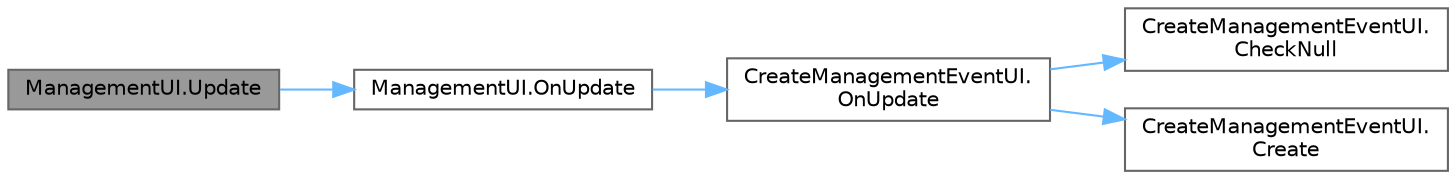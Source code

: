 digraph "ManagementUI.Update"
{
 // LATEX_PDF_SIZE
  bgcolor="transparent";
  edge [fontname=Helvetica,fontsize=10,labelfontname=Helvetica,labelfontsize=10];
  node [fontname=Helvetica,fontsize=10,shape=box,height=0.2,width=0.4];
  rankdir="LR";
  Node1 [id="Node000001",label="ManagementUI.Update",height=0.2,width=0.4,color="gray40", fillcolor="grey60", style="filled", fontcolor="black",tooltip=" "];
  Node1 -> Node2 [id="edge1_Node000001_Node000002",color="steelblue1",style="solid",tooltip=" "];
  Node2 [id="Node000002",label="ManagementUI.OnUpdate",height=0.2,width=0.4,color="grey40", fillcolor="white", style="filled",URL="$class_management_u_i.html#ad11c4814bc3fb928f0c8013a01a12ce5",tooltip=" "];
  Node2 -> Node3 [id="edge2_Node000002_Node000003",color="steelblue1",style="solid",tooltip=" "];
  Node3 [id="Node000003",label="CreateManagementEventUI.\lOnUpdate",height=0.2,width=0.4,color="grey40", fillcolor="white", style="filled",URL="$class_create_management_event_u_i.html#a275c593fedb482b508dfb0d23a3419c5",tooltip=" "];
  Node3 -> Node4 [id="edge3_Node000003_Node000004",color="steelblue1",style="solid",tooltip=" "];
  Node4 [id="Node000004",label="CreateManagementEventUI.\lCheckNull",height=0.2,width=0.4,color="grey40", fillcolor="white", style="filled",URL="$class_create_management_event_u_i.html#a30a2ad07e744147d5b2d8a7f1b9ca55a",tooltip=" "];
  Node3 -> Node5 [id="edge4_Node000003_Node000005",color="steelblue1",style="solid",tooltip=" "];
  Node5 [id="Node000005",label="CreateManagementEventUI.\lCreate",height=0.2,width=0.4,color="grey40", fillcolor="white", style="filled",URL="$class_create_management_event_u_i.html#a25b71c9a40e20063d751b5c4cd592d17",tooltip=" "];
}
